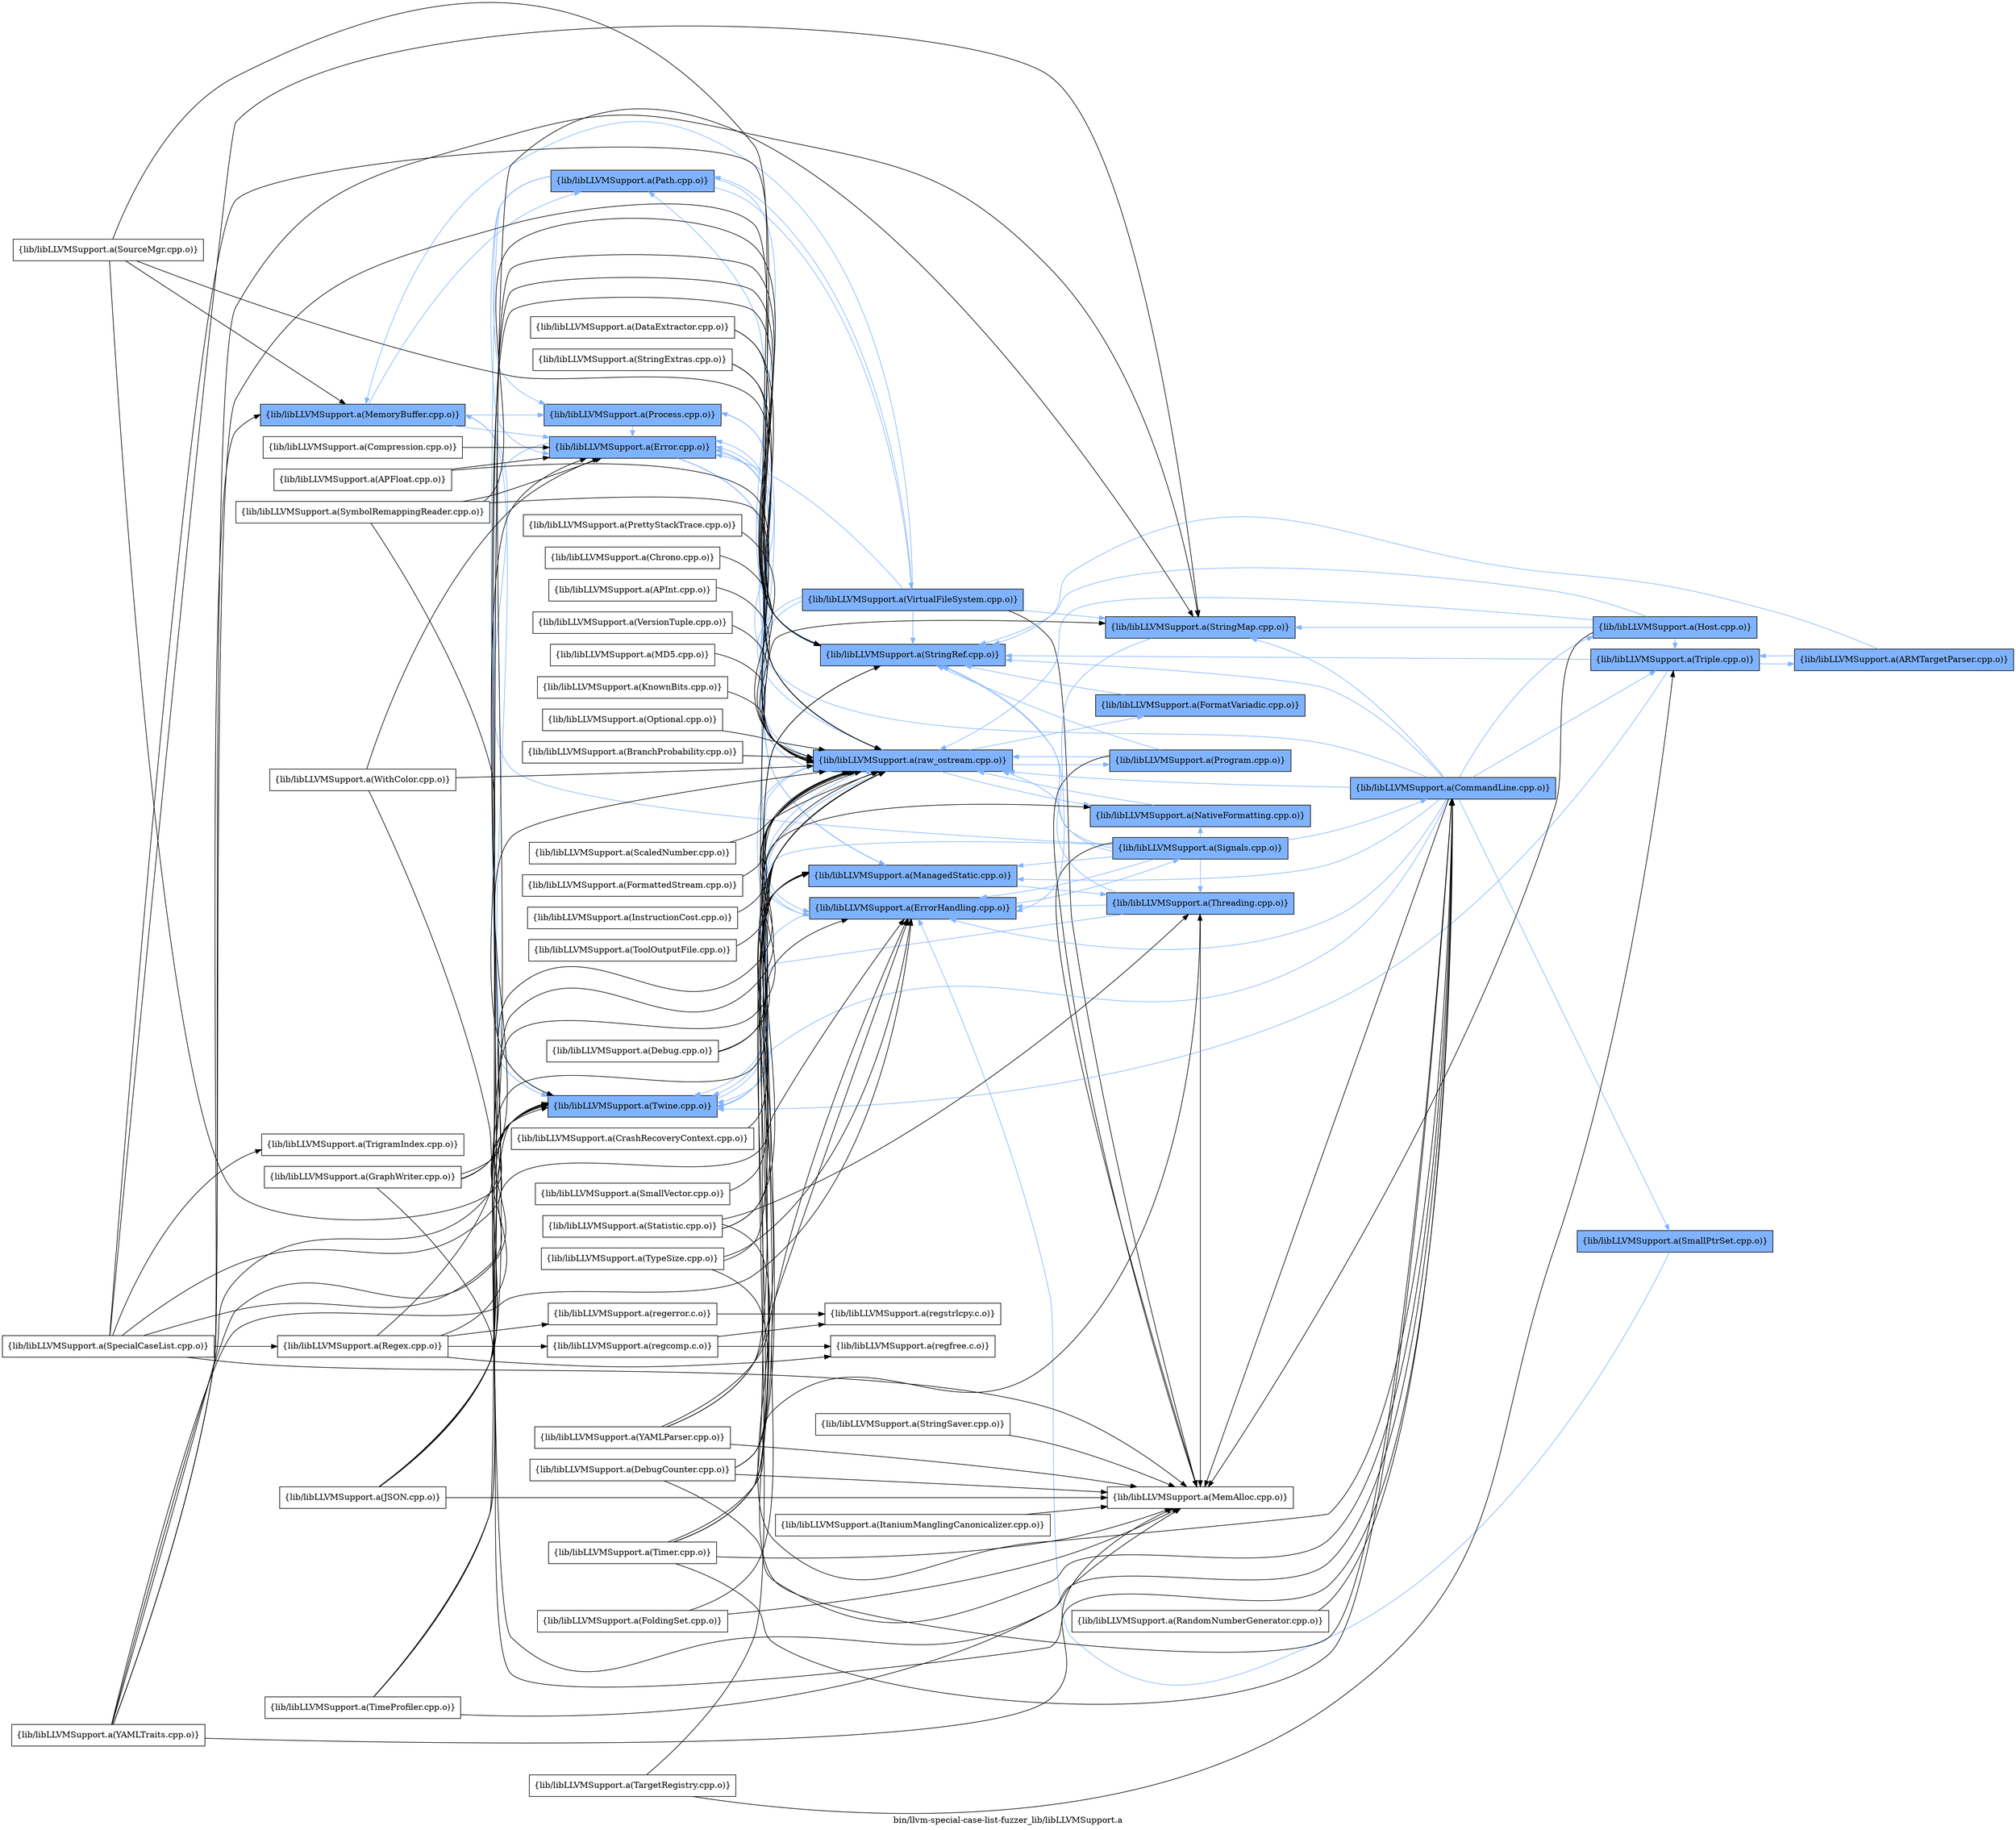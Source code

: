 digraph "bin/llvm-special-case-list-fuzzer_lib/libLLVMSupport.a" {
	label="bin/llvm-special-case-list-fuzzer_lib/libLLVMSupport.a";
	rankdir=LR;
	{ rank=same; Node0x55bb46be66e8;  }
	{ rank=same; Node0x55bb46bea108; Node0x55bb46be1ff8; Node0x55bb46be8178; Node0x55bb46be8628;  }
	{ rank=same; Node0x55bb46be9bb8; Node0x55bb46be75e8; Node0x55bb46be1468; Node0x55bb46be56a8; Node0x55bb46be1378;  }
	{ rank=same; Node0x55bb46be8448; Node0x55bb46be1558; Node0x55bb46be0d38; Node0x55bb46be1238; Node0x55bb46be9898; Node0x55bb46be4898; Node0x55bb46be5a18;  }
	{ rank=same; Node0x55bb46be2598;  }
	{ rank=same; Node0x55bb46be9258; Node0x55bb46be30d8; Node0x55bb46be79f8;  }
	{ rank=same; Node0x55bb46be66e8;  }
	{ rank=same; Node0x55bb46bea108; Node0x55bb46be1ff8; Node0x55bb46be8178; Node0x55bb46be8628;  }
	{ rank=same; Node0x55bb46be9bb8; Node0x55bb46be75e8; Node0x55bb46be1468; Node0x55bb46be56a8; Node0x55bb46be1378;  }
	{ rank=same; Node0x55bb46be8448; Node0x55bb46be1558; Node0x55bb46be0d38; Node0x55bb46be1238; Node0x55bb46be9898; Node0x55bb46be4898; Node0x55bb46be5a18;  }
	{ rank=same; Node0x55bb46be2598;  }
	{ rank=same; Node0x55bb46be9258; Node0x55bb46be30d8; Node0x55bb46be79f8;  }

	Node0x55bb46be66e8 [shape=record,shape=box,group=1,style=filled,fillcolor="0.600000 0.5 1",label="{lib/libLLVMSupport.a(MemoryBuffer.cpp.o)}"];
	Node0x55bb46be66e8 -> Node0x55bb46bea108[color="0.600000 0.5 1"];
	Node0x55bb46be66e8 -> Node0x55bb46be1ff8[color="0.600000 0.5 1"];
	Node0x55bb46be66e8 -> Node0x55bb46be8178[color="0.600000 0.5 1"];
	Node0x55bb46be66e8 -> Node0x55bb46be8628[color="0.600000 0.5 1"];
	Node0x55bb46be6a08 [shape=record,shape=box,group=0,label="{lib/libLLVMSupport.a(SpecialCaseList.cpp.o)}"];
	Node0x55bb46be6a08 -> Node0x55bb46be75e8;
	Node0x55bb46be6a08 -> Node0x55bb46be6cd8;
	Node0x55bb46be6a08 -> Node0x55bb46be4898;
	Node0x55bb46be6a08 -> Node0x55bb46be5a18;
	Node0x55bb46be6a08 -> Node0x55bb46be56a8;
	Node0x55bb46be6a08 -> Node0x55bb46be4a78;
	Node0x55bb46be6a08 -> Node0x55bb46be1ff8;
	Node0x55bb46bea108 [shape=record,shape=box,group=1,style=filled,fillcolor="0.600000 0.5 1",label="{lib/libLLVMSupport.a(Error.cpp.o)}"];
	Node0x55bb46bea108 -> Node0x55bb46be9bb8[color="0.600000 0.5 1"];
	Node0x55bb46bea108 -> Node0x55bb46be75e8[color="0.600000 0.5 1"];
	Node0x55bb46bea108 -> Node0x55bb46be1ff8[color="0.600000 0.5 1"];
	Node0x55bb46bea108 -> Node0x55bb46be1468[color="0.600000 0.5 1"];
	Node0x55bb46be1ff8 [shape=record,shape=box,group=1,style=filled,fillcolor="0.600000 0.5 1",label="{lib/libLLVMSupport.a(Twine.cpp.o)}"];
	Node0x55bb46be1ff8 -> Node0x55bb46be1468[color="0.600000 0.5 1"];
	Node0x55bb46be8178 [shape=record,shape=box,group=1,style=filled,fillcolor="0.600000 0.5 1",label="{lib/libLLVMSupport.a(Path.cpp.o)}"];
	Node0x55bb46be8178 -> Node0x55bb46bea108[color="0.600000 0.5 1"];
	Node0x55bb46be8178 -> Node0x55bb46be56a8[color="0.600000 0.5 1"];
	Node0x55bb46be8178 -> Node0x55bb46be1ff8[color="0.600000 0.5 1"];
	Node0x55bb46be8178 -> Node0x55bb46be1378[color="0.600000 0.5 1"];
	Node0x55bb46be8178 -> Node0x55bb46be8628[color="0.600000 0.5 1"];
	Node0x55bb46be8628 [shape=record,shape=box,group=1,style=filled,fillcolor="0.600000 0.5 1",label="{lib/libLLVMSupport.a(Process.cpp.o)}"];
	Node0x55bb46be8628 -> Node0x55bb46bea108[color="0.600000 0.5 1"];
	Node0x55bb46be8628 -> Node0x55bb46be9bb8[color="0.600000 0.5 1"];
	Node0x55bb46be9bb8 [shape=record,shape=box,group=1,style=filled,fillcolor="0.600000 0.5 1",label="{lib/libLLVMSupport.a(ManagedStatic.cpp.o)}"];
	Node0x55bb46be9bb8 -> Node0x55bb46be8448[color="0.600000 0.5 1"];
	Node0x55bb46be75e8 [shape=record,shape=box,group=1,style=filled,fillcolor="0.600000 0.5 1",label="{lib/libLLVMSupport.a(ErrorHandling.cpp.o)}"];
	Node0x55bb46be75e8 -> Node0x55bb46be1ff8[color="0.600000 0.5 1"];
	Node0x55bb46be75e8 -> Node0x55bb46be1468[color="0.600000 0.5 1"];
	Node0x55bb46be75e8 -> Node0x55bb46be1558[color="0.600000 0.5 1"];
	Node0x55bb46be1468 [shape=record,shape=box,group=1,style=filled,fillcolor="0.600000 0.5 1",label="{lib/libLLVMSupport.a(raw_ostream.cpp.o)}"];
	Node0x55bb46be1468 -> Node0x55bb46bea108[color="0.600000 0.5 1"];
	Node0x55bb46be1468 -> Node0x55bb46be75e8[color="0.600000 0.5 1"];
	Node0x55bb46be1468 -> Node0x55bb46be1ff8[color="0.600000 0.5 1"];
	Node0x55bb46be1468 -> Node0x55bb46be0d38[color="0.600000 0.5 1"];
	Node0x55bb46be1468 -> Node0x55bb46be1238[color="0.600000 0.5 1"];
	Node0x55bb46be1468 -> Node0x55bb46be8178[color="0.600000 0.5 1"];
	Node0x55bb46be1468 -> Node0x55bb46be8628[color="0.600000 0.5 1"];
	Node0x55bb46be1468 -> Node0x55bb46be9898[color="0.600000 0.5 1"];
	Node0x55bb46be8448 [shape=record,shape=box,group=1,style=filled,fillcolor="0.600000 0.5 1",label="{lib/libLLVMSupport.a(Threading.cpp.o)}"];
	Node0x55bb46be8448 -> Node0x55bb46be75e8[color="0.600000 0.5 1"];
	Node0x55bb46be8448 -> Node0x55bb46be4898;
	Node0x55bb46be8448 -> Node0x55bb46be56a8[color="0.600000 0.5 1"];
	Node0x55bb46be8448 -> Node0x55bb46be1ff8[color="0.600000 0.5 1"];
	Node0x55bb46be1558 [shape=record,shape=box,group=1,style=filled,fillcolor="0.600000 0.5 1",label="{lib/libLLVMSupport.a(Signals.cpp.o)}"];
	Node0x55bb46be1558 -> Node0x55bb46be66e8[color="0.600000 0.5 1"];
	Node0x55bb46be1558 -> Node0x55bb46be9bb8[color="0.600000 0.5 1"];
	Node0x55bb46be1558 -> Node0x55bb46be75e8[color="0.600000 0.5 1"];
	Node0x55bb46be1558 -> Node0x55bb46be4898;
	Node0x55bb46be1558 -> Node0x55bb46be56a8[color="0.600000 0.5 1"];
	Node0x55bb46be1558 -> Node0x55bb46be1ff8[color="0.600000 0.5 1"];
	Node0x55bb46be1558 -> Node0x55bb46be2598[color="0.600000 0.5 1"];
	Node0x55bb46be1558 -> Node0x55bb46be1468[color="0.600000 0.5 1"];
	Node0x55bb46be1558 -> Node0x55bb46be0d38[color="0.600000 0.5 1"];
	Node0x55bb46be1558 -> Node0x55bb46be8448[color="0.600000 0.5 1"];
	Node0x55bb46be81c8 [shape=record,shape=box,group=0,label="{lib/libLLVMSupport.a(Debug.cpp.o)}"];
	Node0x55bb46be81c8 -> Node0x55bb46be9bb8;
	Node0x55bb46be81c8 -> Node0x55bb46be1468;
	Node0x55bb46be5ce8 [shape=record,shape=box,group=0,label="{lib/libLLVMSupport.a(SmallVector.cpp.o)}"];
	Node0x55bb46be5ce8 -> Node0x55bb46be75e8;
	Node0x55bb46be6cd8 [shape=record,shape=box,group=0,label="{lib/libLLVMSupport.a(Regex.cpp.o)}"];
	Node0x55bb46be6cd8 -> Node0x55bb46be56a8;
	Node0x55bb46be6cd8 -> Node0x55bb46be1ff8;
	Node0x55bb46be6cd8 -> Node0x55bb46be19b8;
	Node0x55bb46be6cd8 -> Node0x55bb46be2138;
	Node0x55bb46be6cd8 -> Node0x55bb46be2e08;
	Node0x55bb46be4898 [shape=record,shape=box,group=0,label="{lib/libLLVMSupport.a(MemAlloc.cpp.o)}"];
	Node0x55bb46be5a18 [shape=record,shape=box,group=1,style=filled,fillcolor="0.600000 0.5 1",label="{lib/libLLVMSupport.a(StringMap.cpp.o)}"];
	Node0x55bb46be5a18 -> Node0x55bb46be75e8[color="0.600000 0.5 1"];
	Node0x55bb46be56a8 [shape=record,shape=box,group=1,style=filled,fillcolor="0.600000 0.5 1",label="{lib/libLLVMSupport.a(StringRef.cpp.o)}"];
	Node0x55bb46be56a8 -> Node0x55bb46bea108[color="0.600000 0.5 1"];
	Node0x55bb46be4a78 [shape=record,shape=box,group=0,label="{lib/libLLVMSupport.a(TrigramIndex.cpp.o)}"];
	Node0x55bb46be19b8 [shape=record,shape=box,group=0,label="{lib/libLLVMSupport.a(regcomp.c.o)}"];
	Node0x55bb46be19b8 -> Node0x55bb46be2e08;
	Node0x55bb46be19b8 -> Node0x55bb46be6878;
	Node0x55bb46be2138 [shape=record,shape=box,group=0,label="{lib/libLLVMSupport.a(regerror.c.o)}"];
	Node0x55bb46be2138 -> Node0x55bb46be6878;
	Node0x55bb46be2e08 [shape=record,shape=box,group=0,label="{lib/libLLVMSupport.a(regfree.c.o)}"];
	Node0x55bb46be3588 [shape=record,shape=box,group=0,label="{lib/libLLVMSupport.a(APFloat.cpp.o)}"];
	Node0x55bb46be3588 -> Node0x55bb46bea108;
	Node0x55bb46be3588 -> Node0x55bb46be1468;
	Node0x55bb46be47a8 [shape=record,shape=box,group=0,label="{lib/libLLVMSupport.a(APInt.cpp.o)}"];
	Node0x55bb46be47a8 -> Node0x55bb46be1468;
	Node0x55bb46be2548 [shape=record,shape=box,group=0,label="{lib/libLLVMSupport.a(FoldingSet.cpp.o)}"];
	Node0x55bb46be2548 -> Node0x55bb46be75e8;
	Node0x55bb46be2548 -> Node0x55bb46be4898;
	Node0x55bb46be1378 [shape=record,shape=box,group=1,style=filled,fillcolor="0.600000 0.5 1",label="{lib/libLLVMSupport.a(VirtualFileSystem.cpp.o)}"];
	Node0x55bb46be1378 -> Node0x55bb46be66e8[color="0.600000 0.5 1"];
	Node0x55bb46be1378 -> Node0x55bb46bea108[color="0.600000 0.5 1"];
	Node0x55bb46be1378 -> Node0x55bb46be4898;
	Node0x55bb46be1378 -> Node0x55bb46be5a18[color="0.600000 0.5 1"];
	Node0x55bb46be1378 -> Node0x55bb46be56a8[color="0.600000 0.5 1"];
	Node0x55bb46be1378 -> Node0x55bb46be1ff8[color="0.600000 0.5 1"];
	Node0x55bb46be1378 -> Node0x55bb46be1468[color="0.600000 0.5 1"];
	Node0x55bb46be1378 -> Node0x55bb46be8178[color="0.600000 0.5 1"];
	Node0x55bb46be1008 [shape=record,shape=box,group=0,label="{lib/libLLVMSupport.a(SourceMgr.cpp.o)}"];
	Node0x55bb46be1008 -> Node0x55bb46be66e8;
	Node0x55bb46be1008 -> Node0x55bb46be56a8;
	Node0x55bb46be1008 -> Node0x55bb46be1ff8;
	Node0x55bb46be1008 -> Node0x55bb46be1468;
	Node0x55bb46be2c28 [shape=record,shape=box,group=0,label="{lib/libLLVMSupport.a(WithColor.cpp.o)}"];
	Node0x55bb46be2c28 -> Node0x55bb46bea108;
	Node0x55bb46be2c28 -> Node0x55bb46be2598;
	Node0x55bb46be2c28 -> Node0x55bb46be1468;
	Node0x55bb46be2598 [shape=record,shape=box,group=1,style=filled,fillcolor="0.600000 0.5 1",label="{lib/libLLVMSupport.a(CommandLine.cpp.o)}"];
	Node0x55bb46be2598 -> Node0x55bb46bea108[color="0.600000 0.5 1"];
	Node0x55bb46be2598 -> Node0x55bb46be9bb8[color="0.600000 0.5 1"];
	Node0x55bb46be2598 -> Node0x55bb46be75e8[color="0.600000 0.5 1"];
	Node0x55bb46be2598 -> Node0x55bb46be4898;
	Node0x55bb46be2598 -> Node0x55bb46be5a18[color="0.600000 0.5 1"];
	Node0x55bb46be2598 -> Node0x55bb46be56a8[color="0.600000 0.5 1"];
	Node0x55bb46be2598 -> Node0x55bb46be1ff8[color="0.600000 0.5 1"];
	Node0x55bb46be2598 -> Node0x55bb46be9258[color="0.600000 0.5 1"];
	Node0x55bb46be2598 -> Node0x55bb46be30d8[color="0.600000 0.5 1"];
	Node0x55bb46be2598 -> Node0x55bb46be1468[color="0.600000 0.5 1"];
	Node0x55bb46be2598 -> Node0x55bb46be79f8[color="0.600000 0.5 1"];
	Node0x55bb46be9258 [shape=record,shape=box,group=1,style=filled,fillcolor="0.600000 0.5 1",label="{lib/libLLVMSupport.a(SmallPtrSet.cpp.o)}"];
	Node0x55bb46be9258 -> Node0x55bb46be75e8[color="0.600000 0.5 1"];
	Node0x55bb46be30d8 [shape=record,shape=box,group=1,style=filled,fillcolor="0.600000 0.5 1",label="{lib/libLLVMSupport.a(Triple.cpp.o)}"];
	Node0x55bb46be30d8 -> Node0x55bb46be56a8[color="0.600000 0.5 1"];
	Node0x55bb46be30d8 -> Node0x55bb46be1ff8[color="0.600000 0.5 1"];
	Node0x55bb46be30d8 -> Node0x55bb46be29a8[color="0.600000 0.5 1"];
	Node0x55bb46be79f8 [shape=record,shape=box,group=1,style=filled,fillcolor="0.600000 0.5 1",label="{lib/libLLVMSupport.a(Host.cpp.o)}"];
	Node0x55bb46be79f8 -> Node0x55bb46be4898;
	Node0x55bb46be79f8 -> Node0x55bb46be5a18[color="0.600000 0.5 1"];
	Node0x55bb46be79f8 -> Node0x55bb46be56a8[color="0.600000 0.5 1"];
	Node0x55bb46be79f8 -> Node0x55bb46be30d8[color="0.600000 0.5 1"];
	Node0x55bb46be79f8 -> Node0x55bb46be1468[color="0.600000 0.5 1"];
	Node0x55bb46be2318 [shape=record,shape=box,group=0,label="{lib/libLLVMSupport.a(StringSaver.cpp.o)}"];
	Node0x55bb46be2318 -> Node0x55bb46be4898;
	Node0x55bb46be29a8 [shape=record,shape=box,group=1,style=filled,fillcolor="0.600000 0.5 1",label="{lib/libLLVMSupport.a(ARMTargetParser.cpp.o)}"];
	Node0x55bb46be29a8 -> Node0x55bb46be56a8[color="0.600000 0.5 1"];
	Node0x55bb46be29a8 -> Node0x55bb46be30d8[color="0.600000 0.5 1"];
	Node0x55bb46be2368 [shape=record,shape=box,group=0,label="{lib/libLLVMSupport.a(YAMLParser.cpp.o)}"];
	Node0x55bb46be2368 -> Node0x55bb46be75e8;
	Node0x55bb46be2368 -> Node0x55bb46be4898;
	Node0x55bb46be2368 -> Node0x55bb46be56a8;
	Node0x55bb46be2368 -> Node0x55bb46be1468;
	Node0x55bb46be0d38 [shape=record,shape=box,group=1,style=filled,fillcolor="0.600000 0.5 1",label="{lib/libLLVMSupport.a(NativeFormatting.cpp.o)}"];
	Node0x55bb46be0d38 -> Node0x55bb46be1468[color="0.600000 0.5 1"];
	Node0x55bb46be1238 [shape=record,shape=box,group=1,style=filled,fillcolor="0.600000 0.5 1",label="{lib/libLLVMSupport.a(FormatVariadic.cpp.o)}"];
	Node0x55bb46be1238 -> Node0x55bb46be56a8[color="0.600000 0.5 1"];
	Node0x55bb46be9898 [shape=record,shape=box,group=1,style=filled,fillcolor="0.600000 0.5 1",label="{lib/libLLVMSupport.a(Program.cpp.o)}"];
	Node0x55bb46be9898 -> Node0x55bb46be4898;
	Node0x55bb46be9898 -> Node0x55bb46be56a8[color="0.600000 0.5 1"];
	Node0x55bb46be9898 -> Node0x55bb46be1468[color="0.600000 0.5 1"];
	Node0x55bb46be6878 [shape=record,shape=box,group=0,label="{lib/libLLVMSupport.a(regstrlcpy.c.o)}"];
	Node0x55bb46be7cc8 [shape=record,shape=box,group=0,label="{lib/libLLVMSupport.a(MD5.cpp.o)}"];
	Node0x55bb46be7cc8 -> Node0x55bb46be1468;
	Node0x55bb46be9708 [shape=record,shape=box,group=0,label="{lib/libLLVMSupport.a(CrashRecoveryContext.cpp.o)}"];
	Node0x55bb46be9708 -> Node0x55bb46be9bb8;
	Node0x55bb46be9f28 [shape=record,shape=box,group=0,label="{lib/libLLVMSupport.a(StringExtras.cpp.o)}"];
	Node0x55bb46be9f28 -> Node0x55bb46be56a8;
	Node0x55bb46be9f28 -> Node0x55bb46be1468;
	Node0x55bb46be7138 [shape=record,shape=box,group=0,label="{lib/libLLVMSupport.a(TargetRegistry.cpp.o)}"];
	Node0x55bb46be7138 -> Node0x55bb46be30d8;
	Node0x55bb46be7138 -> Node0x55bb46be1468;
	Node0x55bb46be3ee8 [shape=record,shape=box,group=0,label="{lib/libLLVMSupport.a(TypeSize.cpp.o)}"];
	Node0x55bb46be3ee8 -> Node0x55bb46be75e8;
	Node0x55bb46be3ee8 -> Node0x55bb46be2598;
	Node0x55bb46be3ee8 -> Node0x55bb46be1468;
	Node0x55bb46be3ad8 [shape=record,shape=box,group=0,label="{lib/libLLVMSupport.a(KnownBits.cpp.o)}"];
	Node0x55bb46be3ad8 -> Node0x55bb46be1468;
	Node0x55bb46be39e8 [shape=record,shape=box,group=0,label="{lib/libLLVMSupport.a(Optional.cpp.o)}"];
	Node0x55bb46be39e8 -> Node0x55bb46be1468;
	Node0x55bb46be6d28 [shape=record,shape=box,group=0,label="{lib/libLLVMSupport.a(GraphWriter.cpp.o)}"];
	Node0x55bb46be6d28 -> Node0x55bb46be56a8;
	Node0x55bb46be6d28 -> Node0x55bb46be1ff8;
	Node0x55bb46be6d28 -> Node0x55bb46be2598;
	Node0x55bb46be6d28 -> Node0x55bb46be1468;
	Node0x55bb46be9848 [shape=record,shape=box,group=0,label="{lib/libLLVMSupport.a(BranchProbability.cpp.o)}"];
	Node0x55bb46be9848 -> Node0x55bb46be1468;
	Node0x55bb46be65a8 [shape=record,shape=box,group=0,label="{lib/libLLVMSupport.a(ScaledNumber.cpp.o)}"];
	Node0x55bb46be65a8 -> Node0x55bb46be1468;
	Node0x55bb46be72c8 [shape=record,shape=box,group=0,label="{lib/libLLVMSupport.a(Statistic.cpp.o)}"];
	Node0x55bb46be72c8 -> Node0x55bb46be9bb8;
	Node0x55bb46be72c8 -> Node0x55bb46be2598;
	Node0x55bb46be72c8 -> Node0x55bb46be1468;
	Node0x55bb46be72c8 -> Node0x55bb46be8448;
	Node0x55bb46be7598 [shape=record,shape=box,group=0,label="{lib/libLLVMSupport.a(Timer.cpp.o)}"];
	Node0x55bb46be7598 -> Node0x55bb46be9bb8;
	Node0x55bb46be7598 -> Node0x55bb46be4898;
	Node0x55bb46be7598 -> Node0x55bb46be5a18;
	Node0x55bb46be7598 -> Node0x55bb46be2598;
	Node0x55bb46be7598 -> Node0x55bb46be1468;
	Node0x55bb46be7598 -> Node0x55bb46be8448;
	Node0x55bb46be7e58 [shape=record,shape=box,group=0,label="{lib/libLLVMSupport.a(DebugCounter.cpp.o)}"];
	Node0x55bb46be7e58 -> Node0x55bb46be9bb8;
	Node0x55bb46be7e58 -> Node0x55bb46be4898;
	Node0x55bb46be7e58 -> Node0x55bb46be56a8;
	Node0x55bb46be7e58 -> Node0x55bb46be2598;
	Node0x55bb46be7e58 -> Node0x55bb46be1468;
	Node0x55bb46be8fd8 [shape=record,shape=box,group=0,label="{lib/libLLVMSupport.a(Compression.cpp.o)}"];
	Node0x55bb46be8fd8 -> Node0x55bb46bea108;
	Node0x55bb46be7f98 [shape=record,shape=box,group=0,label="{lib/libLLVMSupport.a(ItaniumManglingCanonicalizer.cpp.o)}"];
	Node0x55bb46be7f98 -> Node0x55bb46be4898;
	Node0x55bb46be5d88 [shape=record,shape=box,group=0,label="{lib/libLLVMSupport.a(SymbolRemappingReader.cpp.o)}"];
	Node0x55bb46be5d88 -> Node0x55bb46bea108;
	Node0x55bb46be5d88 -> Node0x55bb46be56a8;
	Node0x55bb46be5d88 -> Node0x55bb46be1ff8;
	Node0x55bb46be5d88 -> Node0x55bb46be1468;
	Node0x55bb46be5978 [shape=record,shape=box,group=0,label="{lib/libLLVMSupport.a(DataExtractor.cpp.o)}"];
	Node0x55bb46be5978 -> Node0x55bb46be56a8;
	Node0x55bb46be5978 -> Node0x55bb46be1468;
	Node0x55bb46bea748 [shape=record,shape=box,group=0,label="{lib/libLLVMSupport.a(FormattedStream.cpp.o)}"];
	Node0x55bb46bea748 -> Node0x55bb46be1468;
	Node0x55bb46be5e78 [shape=record,shape=box,group=0,label="{lib/libLLVMSupport.a(InstructionCost.cpp.o)}"];
	Node0x55bb46be5e78 -> Node0x55bb46be1468;
	Node0x55bb46be2bd8 [shape=record,shape=box,group=0,label="{lib/libLLVMSupport.a(ToolOutputFile.cpp.o)}"];
	Node0x55bb46be2bd8 -> Node0x55bb46be1468;
	Node0x55bb46be2818 [shape=record,shape=box,group=0,label="{lib/libLLVMSupport.a(PrettyStackTrace.cpp.o)}"];
	Node0x55bb46be2818 -> Node0x55bb46be1468;
	Node0x55bb46be15a8 [shape=record,shape=box,group=0,label="{lib/libLLVMSupport.a(Chrono.cpp.o)}"];
	Node0x55bb46be15a8 -> Node0x55bb46be1468;
	Node0x55bb46be5248 [shape=record,shape=box,group=0,label="{lib/libLLVMSupport.a(TimeProfiler.cpp.o)}"];
	Node0x55bb46be5248 -> Node0x55bb46be4898;
	Node0x55bb46be5248 -> Node0x55bb46be5a18;
	Node0x55bb46be5248 -> Node0x55bb46be1ff8;
	Node0x55bb46be5248 -> Node0x55bb46be1468;
	Node0x55bb46be4ca8 [shape=record,shape=box,group=0,label="{lib/libLLVMSupport.a(JSON.cpp.o)}"];
	Node0x55bb46be4ca8 -> Node0x55bb46bea108;
	Node0x55bb46be4ca8 -> Node0x55bb46be4898;
	Node0x55bb46be4ca8 -> Node0x55bb46be56a8;
	Node0x55bb46be4ca8 -> Node0x55bb46be1ff8;
	Node0x55bb46be4ca8 -> Node0x55bb46be1468;
	Node0x55bb46be4ca8 -> Node0x55bb46be0d38;
	Node0x55bb46be4b18 [shape=record,shape=box,group=0,label="{lib/libLLVMSupport.a(RandomNumberGenerator.cpp.o)}"];
	Node0x55bb46be4b18 -> Node0x55bb46be2598;
	Node0x55bb46be7278 [shape=record,shape=box,group=0,label="{lib/libLLVMSupport.a(YAMLTraits.cpp.o)}"];
	Node0x55bb46be7278 -> Node0x55bb46be66e8;
	Node0x55bb46be7278 -> Node0x55bb46be75e8;
	Node0x55bb46be7278 -> Node0x55bb46be4898;
	Node0x55bb46be7278 -> Node0x55bb46be5a18;
	Node0x55bb46be7278 -> Node0x55bb46be56a8;
	Node0x55bb46be7278 -> Node0x55bb46be1ff8;
	Node0x55bb46be7278 -> Node0x55bb46be1468;
	Node0x55bb46be7ea8 [shape=record,shape=box,group=0,label="{lib/libLLVMSupport.a(VersionTuple.cpp.o)}"];
	Node0x55bb46be7ea8 -> Node0x55bb46be1468;
}
